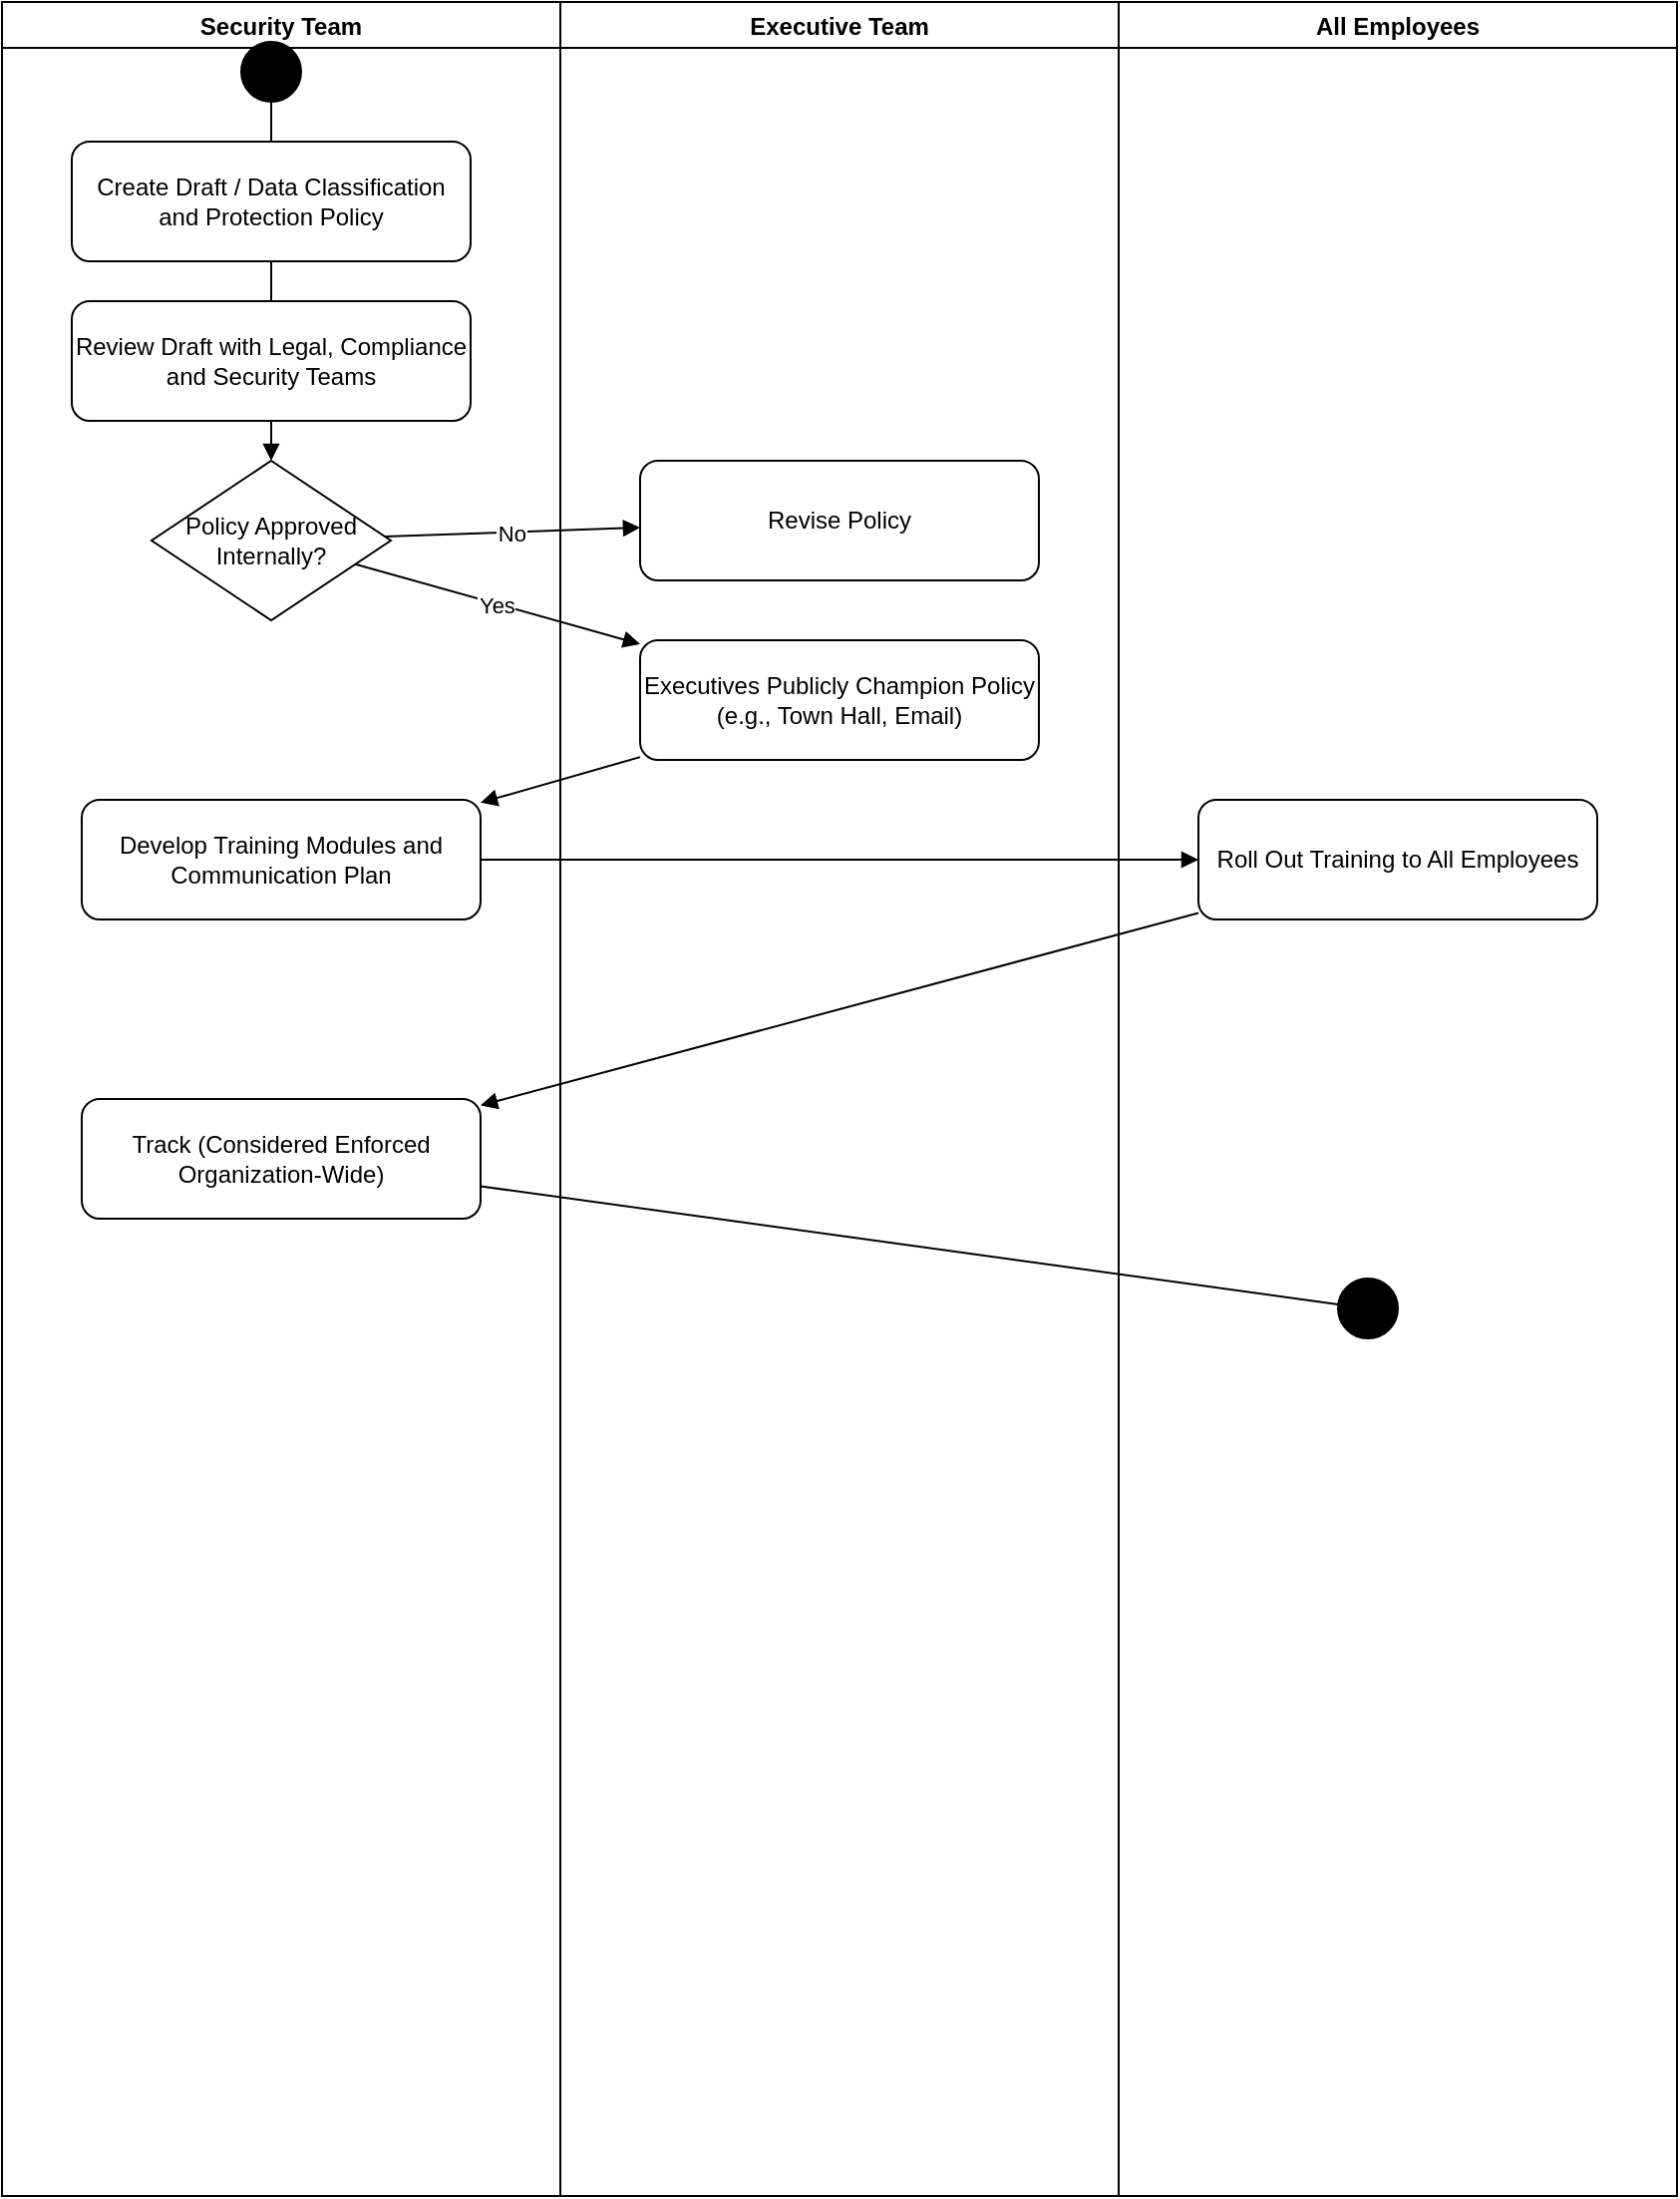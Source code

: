 <mxfile version="27.0.6">
  <diagram name="Data Classification Policy Activity" id="0">
    <mxGraphModel dx="1426" dy="743" grid="1" gridSize="10" guides="1" tooltips="1" connect="1" arrows="1" fold="1" page="1" pageScale="1" pageWidth="850" pageHeight="1100" math="0" shadow="0">
      <root>
        <mxCell id="0" />
        <mxCell id="1" parent="0" />
        <mxCell id="2" value="Security Team" style="swimlane" parent="1" vertex="1">
          <mxGeometry width="280" height="1100" as="geometry" />
        </mxCell>
        <mxCell id="5" value="" style="ellipse;whiteSpace=wrap;html=1;aspect=fixed;fillColor=#000000;" parent="2" vertex="1">
          <mxGeometry x="120" y="20" width="30" height="30" as="geometry" />
        </mxCell>
        <mxCell id="6" value="Create Draft / Data Classification and Protection Policy" style="rounded=1;whiteSpace=wrap;html=1;" parent="2" vertex="1">
          <mxGeometry x="35" y="70" width="200" height="60" as="geometry" />
        </mxCell>
        <mxCell id="7" value="Review Draft with Legal, Compliance and Security Teams" style="rounded=1;whiteSpace=wrap;html=1;" parent="2" vertex="1">
          <mxGeometry x="35" y="150" width="200" height="60" as="geometry" />
        </mxCell>
        <mxCell id="8" value="Policy Approved Internally?" style="rhombus;whiteSpace=wrap;html=1;" parent="2" vertex="1">
          <mxGeometry x="75" y="230" width="120" height="80" as="geometry" />
        </mxCell>
        <mxCell id="e1" style="endArrow=none;" parent="2" source="5" target="6" edge="1">
          <mxGeometry relative="1" as="geometry" />
        </mxCell>
        <mxCell id="e2" style="endArrow=none;" parent="2" source="6" target="7" edge="1">
          <mxGeometry relative="1" as="geometry" />
        </mxCell>
        <mxCell id="e3" style="endArrow=block;" parent="2" source="7" target="8" edge="1">
          <mxGeometry relative="1" as="geometry" />
        </mxCell>
        <mxCell id="e4" value="No" style="endArrow=block;" parent="2" source="8" target="9" edge="1">
          <mxGeometry relative="1" as="geometry" />
        </mxCell>
        <mxCell id="e5" value="Yes" style="endArrow=block;" parent="2" source="8" target="10" edge="1">
          <mxGeometry relative="1" as="geometry" />
        </mxCell>
        <mxCell id="11" value="Develop Training Modules and Communication Plan" style="rounded=1;whiteSpace=wrap;html=1;" parent="2" vertex="1">
          <mxGeometry x="40" y="400" width="200" height="60" as="geometry" />
        </mxCell>
        <mxCell id="13" value="Track (Considered Enforced Organization-Wide)" style="rounded=1;whiteSpace=wrap;html=1;" parent="2" vertex="1">
          <mxGeometry x="40" y="550" width="200" height="60" as="geometry" />
        </mxCell>
        <mxCell id="3" value="Executive Team" style="swimlane" parent="1" vertex="1">
          <mxGeometry x="280" width="280" height="1100" as="geometry" />
        </mxCell>
        <mxCell id="9" value="Revise Policy" style="rounded=1;whiteSpace=wrap;html=1;" parent="3" vertex="1">
          <mxGeometry x="40" y="230" width="200" height="60" as="geometry" />
        </mxCell>
        <mxCell id="10" value="Executives Publicly Champion Policy (e.g., Town Hall, Email)" style="rounded=1;whiteSpace=wrap;html=1;" parent="3" vertex="1">
          <mxGeometry x="40" y="320" width="200" height="60" as="geometry" />
        </mxCell>
        <mxCell id="4" value="All Employees" style="swimlane" parent="1" vertex="1">
          <mxGeometry x="560" width="280" height="1100" as="geometry" />
        </mxCell>
        <mxCell id="14" value="" style="ellipse;whiteSpace=wrap;html=1;aspect=fixed;fillColor=#000000;" parent="4" vertex="1">
          <mxGeometry x="110" y="640" width="30" height="30" as="geometry" />
        </mxCell>
        <mxCell id="12" value="Roll Out Training to All Employees" style="rounded=1;whiteSpace=wrap;html=1;" parent="4" vertex="1">
          <mxGeometry x="40" y="400" width="200" height="60" as="geometry" />
        </mxCell>
        <mxCell id="e6" style="endArrow=block;" parent="1" source="10" target="11" edge="1">
          <mxGeometry relative="1" as="geometry" />
        </mxCell>
        <mxCell id="e7" style="endArrow=block;" parent="1" source="11" target="12" edge="1">
          <mxGeometry relative="1" as="geometry" />
        </mxCell>
        <mxCell id="e9" style="endArrow=none;" parent="1" source="13" target="14" edge="1">
          <mxGeometry relative="1" as="geometry" />
        </mxCell>
        <mxCell id="e8" style="endArrow=block;" parent="1" source="12" target="13" edge="1">
          <mxGeometry relative="1" as="geometry" />
        </mxCell>
      </root>
    </mxGraphModel>
  </diagram>
</mxfile>
